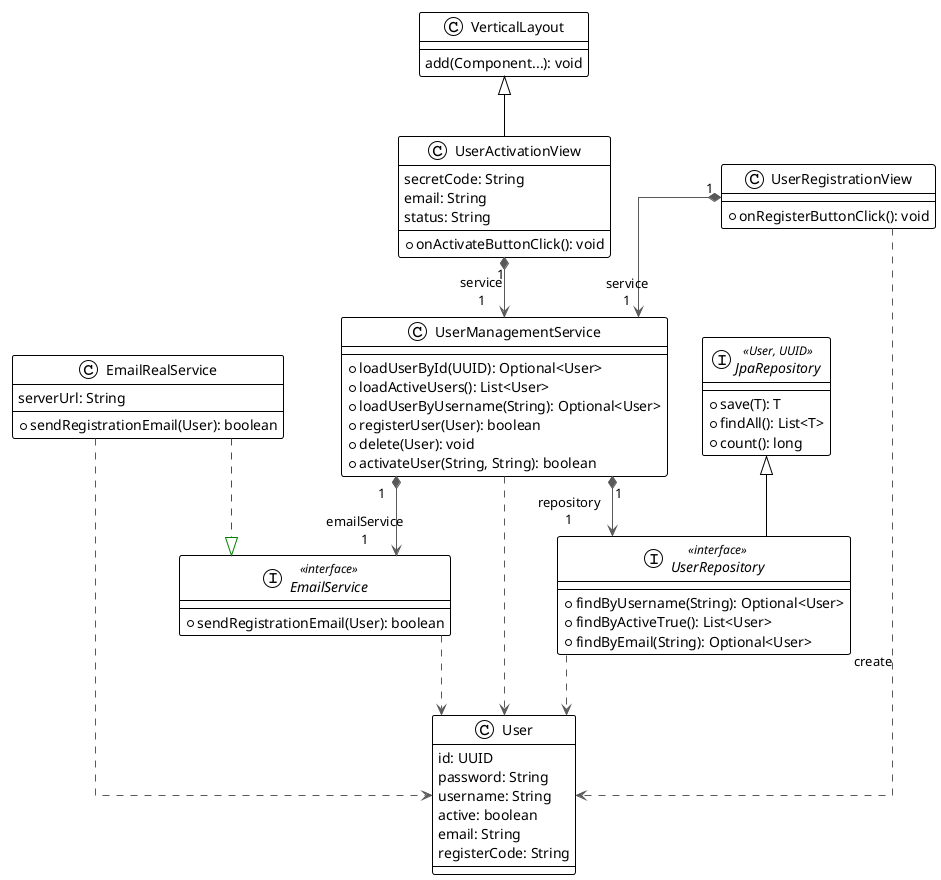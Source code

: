 @startuml

!theme plain
top to bottom direction
skinparam linetype ortho

class EmailRealService {
  + sendRegistrationEmail(User): boolean
   serverUrl: String
}
interface EmailService << interface >> {
  + sendRegistrationEmail(User): boolean
}
class User {
   id: UUID
   password: String
   username: String
   active: boolean
   email: String
   registerCode: String
}

class VerticalLayout {
    add(Component...): void
}


class UserActivationView extends VerticalLayout{
  + onActivateButtonClick(): void
   secretCode: String
   email: String
   status: String
}
class UserManagementService {
  + loadUserById(UUID): Optional<User>
  + loadActiveUsers(): List<User>
  + loadUserByUsername(String): Optional<User>
  + registerUser(User): boolean
  + delete(User): void
  + activateUser(String, String): boolean
}
class UserRegistrationView {
  + onRegisterButtonClick(): void
}

interface JpaRepository << User, UUID >> {
  + save(T): T
  + findAll(): List<T>
  + count(): long
}

interface UserRepository << interface >> extends JpaRepository{
  + findByUsername(String): Optional<User>
  + findByActiveTrue(): List<User>
  + findByEmail(String): Optional<User>
}


EmailRealService       -[#008200,dashed]-^  EmailService          
EmailRealService       -[#595959,dashed]->  User                  
EmailService           -[#595959,dashed]->  User                  
UserActivationView    "1" *-[#595959,plain]-> "service\n1" UserManagementService 
UserManagementService "1" *-[#595959,plain]-> "emailService\n1" EmailService          
UserManagementService  -[#595959,dashed]->  User                  
UserManagementService "1" *-[#595959,plain]-> "repository\n1" UserRepository        
UserRegistrationView   -[#595959,dashed]->  User                  : "«create»"
UserRegistrationView  "1" *-[#595959,plain]-> "service\n1" UserManagementService 
UserRepository         -[#595959,dashed]->  User                  
@enduml
